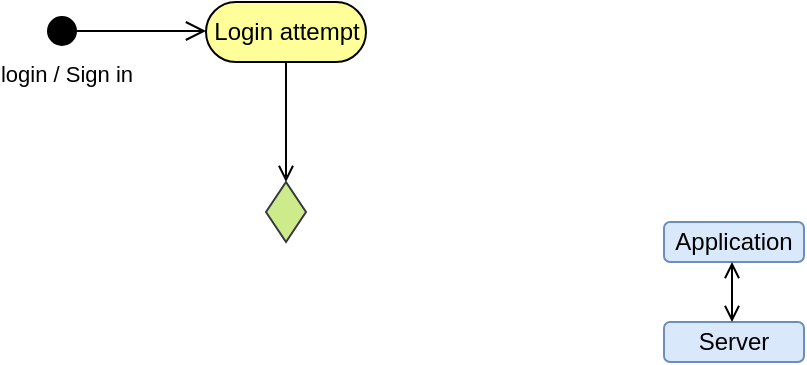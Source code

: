 <mxfile version="16.6.4" type="github">
  <diagram id="agCWinGzGlSTTqaEI_U_" name="Page-1">
    <mxGraphModel dx="1038" dy="575" grid="1" gridSize="10" guides="1" tooltips="1" connect="1" arrows="1" fold="1" page="1" pageScale="1" pageWidth="827" pageHeight="1169" math="0" shadow="0">
      <root>
        <mxCell id="0" />
        <mxCell id="1" parent="0" />
        <mxCell id="YBJRUDyE-c3mZsby5Jbl-1" value="Application" style="rounded=1;whiteSpace=wrap;html=1;fillColor=#dae8fc;strokeColor=#6c8ebf;" vertex="1" parent="1">
          <mxGeometry x="379" y="230" width="70" height="20" as="geometry" />
        </mxCell>
        <mxCell id="YBJRUDyE-c3mZsby5Jbl-2" value="Server" style="rounded=1;whiteSpace=wrap;html=1;fillColor=#dae8fc;strokeColor=#6c8ebf;" vertex="1" parent="1">
          <mxGeometry x="379" y="280" width="70" height="20" as="geometry" />
        </mxCell>
        <mxCell id="YBJRUDyE-c3mZsby5Jbl-3" value="login / Sign in" style="html=1;verticalAlign=bottom;startArrow=circle;startFill=1;endArrow=open;startSize=6;endSize=8;rounded=0;" edge="1" parent="1">
          <mxGeometry x="-0.75" y="-30" width="80" relative="1" as="geometry">
            <mxPoint x="70" y="134.5" as="sourcePoint" />
            <mxPoint x="150" y="134.5" as="targetPoint" />
            <mxPoint as="offset" />
          </mxGeometry>
        </mxCell>
        <mxCell id="YBJRUDyE-c3mZsby5Jbl-10" value="" style="edgeStyle=orthogonalEdgeStyle;rounded=0;orthogonalLoop=1;jettySize=auto;html=1;endArrow=open;endFill=0;" edge="1" parent="1" source="YBJRUDyE-c3mZsby5Jbl-8" target="YBJRUDyE-c3mZsby5Jbl-9">
          <mxGeometry relative="1" as="geometry" />
        </mxCell>
        <mxCell id="YBJRUDyE-c3mZsby5Jbl-8" value="Login attempt" style="html=1;dashed=0;whitespace=wrap;shape=mxgraph.dfd.start;shadow=0;glass=0;labelBackgroundColor=#FFFF99;sketch=0;strokeWidth=1;fillColor=#FFFF99;" vertex="1" parent="1">
          <mxGeometry x="150" y="120" width="80" height="30" as="geometry" />
        </mxCell>
        <mxCell id="YBJRUDyE-c3mZsby5Jbl-9" value="" style="rhombus;whiteSpace=wrap;html=1;fillColor=#cdeb8b;dashed=0;shadow=0;glass=0;labelBackgroundColor=#FFFF99;sketch=0;strokeWidth=1;strokeColor=#36393d;" vertex="1" parent="1">
          <mxGeometry x="180" y="210" width="20" height="30" as="geometry" />
        </mxCell>
        <mxCell id="YBJRUDyE-c3mZsby5Jbl-16" value="" style="endArrow=open;startArrow=open;endFill=0;startFill=0;html=1;rounded=0;" edge="1" parent="1">
          <mxGeometry width="160" relative="1" as="geometry">
            <mxPoint x="413" y="250" as="sourcePoint" />
            <mxPoint x="413" y="280" as="targetPoint" />
          </mxGeometry>
        </mxCell>
      </root>
    </mxGraphModel>
  </diagram>
</mxfile>
